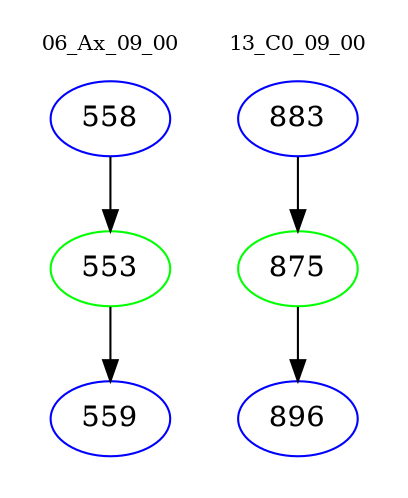 digraph{
subgraph cluster_0 {
color = white
label = "06_Ax_09_00";
fontsize=10;
T0_558 [label="558", color="blue"]
T0_558 -> T0_553 [color="black"]
T0_553 [label="553", color="green"]
T0_553 -> T0_559 [color="black"]
T0_559 [label="559", color="blue"]
}
subgraph cluster_1 {
color = white
label = "13_C0_09_00";
fontsize=10;
T1_883 [label="883", color="blue"]
T1_883 -> T1_875 [color="black"]
T1_875 [label="875", color="green"]
T1_875 -> T1_896 [color="black"]
T1_896 [label="896", color="blue"]
}
}
